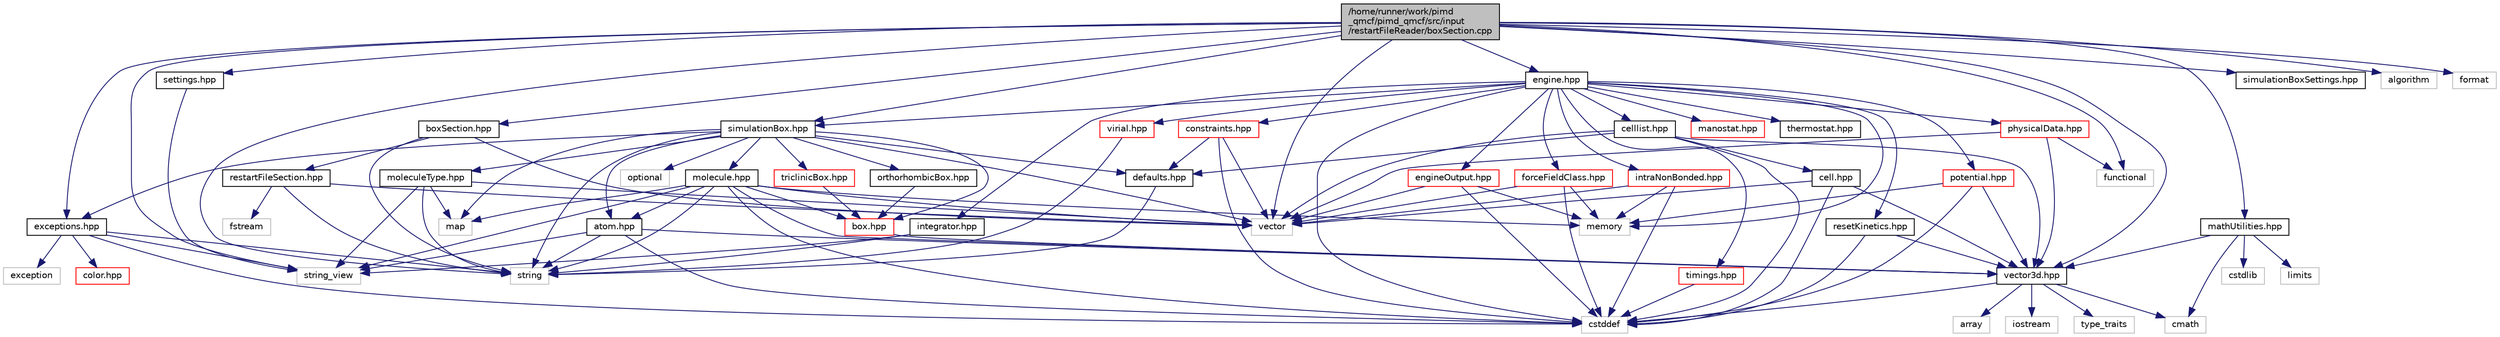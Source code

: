 digraph "/home/runner/work/pimd_qmcf/pimd_qmcf/src/input/restartFileReader/boxSection.cpp"
{
 // LATEX_PDF_SIZE
  edge [fontname="Helvetica",fontsize="10",labelfontname="Helvetica",labelfontsize="10"];
  node [fontname="Helvetica",fontsize="10",shape=record];
  Node1 [label="/home/runner/work/pimd\l_qmcf/pimd_qmcf/src/input\l/restartFileReader/boxSection.cpp",height=0.2,width=0.4,color="black", fillcolor="grey75", style="filled", fontcolor="black",tooltip=" "];
  Node1 -> Node2 [color="midnightblue",fontsize="10",style="solid",fontname="Helvetica"];
  Node2 [label="boxSection.hpp",height=0.2,width=0.4,color="black", fillcolor="white", style="filled",URL="$boxSection_8hpp.html",tooltip=" "];
  Node2 -> Node3 [color="midnightblue",fontsize="10",style="solid",fontname="Helvetica"];
  Node3 [label="restartFileSection.hpp",height=0.2,width=0.4,color="black", fillcolor="white", style="filled",URL="$restartFileSection_8hpp.html",tooltip=" "];
  Node3 -> Node4 [color="midnightblue",fontsize="10",style="solid",fontname="Helvetica"];
  Node4 [label="fstream",height=0.2,width=0.4,color="grey75", fillcolor="white", style="filled",tooltip=" "];
  Node3 -> Node5 [color="midnightblue",fontsize="10",style="solid",fontname="Helvetica"];
  Node5 [label="string",height=0.2,width=0.4,color="grey75", fillcolor="white", style="filled",tooltip=" "];
  Node3 -> Node6 [color="midnightblue",fontsize="10",style="solid",fontname="Helvetica"];
  Node6 [label="vector",height=0.2,width=0.4,color="grey75", fillcolor="white", style="filled",tooltip=" "];
  Node2 -> Node5 [color="midnightblue",fontsize="10",style="solid",fontname="Helvetica"];
  Node2 -> Node6 [color="midnightblue",fontsize="10",style="solid",fontname="Helvetica"];
  Node1 -> Node7 [color="midnightblue",fontsize="10",style="solid",fontname="Helvetica"];
  Node7 [label="engine.hpp",height=0.2,width=0.4,color="black", fillcolor="white", style="filled",URL="$engine_8hpp.html",tooltip=" "];
  Node7 -> Node8 [color="midnightblue",fontsize="10",style="solid",fontname="Helvetica"];
  Node8 [label="celllist.hpp",height=0.2,width=0.4,color="black", fillcolor="white", style="filled",URL="$celllist_8hpp.html",tooltip=" "];
  Node8 -> Node9 [color="midnightblue",fontsize="10",style="solid",fontname="Helvetica"];
  Node9 [label="cell.hpp",height=0.2,width=0.4,color="black", fillcolor="white", style="filled",URL="$cell_8hpp.html",tooltip=" "];
  Node9 -> Node10 [color="midnightblue",fontsize="10",style="solid",fontname="Helvetica"];
  Node10 [label="vector3d.hpp",height=0.2,width=0.4,color="black", fillcolor="white", style="filled",URL="$vector3d_8hpp.html",tooltip=" "];
  Node10 -> Node11 [color="midnightblue",fontsize="10",style="solid",fontname="Helvetica"];
  Node11 [label="array",height=0.2,width=0.4,color="grey75", fillcolor="white", style="filled",tooltip=" "];
  Node10 -> Node12 [color="midnightblue",fontsize="10",style="solid",fontname="Helvetica"];
  Node12 [label="cmath",height=0.2,width=0.4,color="grey75", fillcolor="white", style="filled",tooltip=" "];
  Node10 -> Node13 [color="midnightblue",fontsize="10",style="solid",fontname="Helvetica"];
  Node13 [label="cstddef",height=0.2,width=0.4,color="grey75", fillcolor="white", style="filled",tooltip=" "];
  Node10 -> Node14 [color="midnightblue",fontsize="10",style="solid",fontname="Helvetica"];
  Node14 [label="iostream",height=0.2,width=0.4,color="grey75", fillcolor="white", style="filled",tooltip=" "];
  Node10 -> Node15 [color="midnightblue",fontsize="10",style="solid",fontname="Helvetica"];
  Node15 [label="type_traits",height=0.2,width=0.4,color="grey75", fillcolor="white", style="filled",tooltip=" "];
  Node9 -> Node13 [color="midnightblue",fontsize="10",style="solid",fontname="Helvetica"];
  Node9 -> Node6 [color="midnightblue",fontsize="10",style="solid",fontname="Helvetica"];
  Node8 -> Node16 [color="midnightblue",fontsize="10",style="solid",fontname="Helvetica"];
  Node16 [label="defaults.hpp",height=0.2,width=0.4,color="black", fillcolor="white", style="filled",URL="$defaults_8hpp.html",tooltip=" "];
  Node16 -> Node5 [color="midnightblue",fontsize="10",style="solid",fontname="Helvetica"];
  Node8 -> Node10 [color="midnightblue",fontsize="10",style="solid",fontname="Helvetica"];
  Node8 -> Node13 [color="midnightblue",fontsize="10",style="solid",fontname="Helvetica"];
  Node8 -> Node6 [color="midnightblue",fontsize="10",style="solid",fontname="Helvetica"];
  Node7 -> Node17 [color="midnightblue",fontsize="10",style="solid",fontname="Helvetica"];
  Node17 [label="constraints.hpp",height=0.2,width=0.4,color="red", fillcolor="white", style="filled",URL="$constraints_8hpp.html",tooltip=" "];
  Node17 -> Node16 [color="midnightblue",fontsize="10",style="solid",fontname="Helvetica"];
  Node17 -> Node13 [color="midnightblue",fontsize="10",style="solid",fontname="Helvetica"];
  Node17 -> Node6 [color="midnightblue",fontsize="10",style="solid",fontname="Helvetica"];
  Node7 -> Node21 [color="midnightblue",fontsize="10",style="solid",fontname="Helvetica"];
  Node21 [label="engineOutput.hpp",height=0.2,width=0.4,color="red", fillcolor="white", style="filled",URL="$engineOutput_8hpp.html",tooltip=" "];
  Node21 -> Node13 [color="midnightblue",fontsize="10",style="solid",fontname="Helvetica"];
  Node21 -> Node35 [color="midnightblue",fontsize="10",style="solid",fontname="Helvetica"];
  Node35 [label="memory",height=0.2,width=0.4,color="grey75", fillcolor="white", style="filled",tooltip=" "];
  Node21 -> Node6 [color="midnightblue",fontsize="10",style="solid",fontname="Helvetica"];
  Node7 -> Node36 [color="midnightblue",fontsize="10",style="solid",fontname="Helvetica"];
  Node36 [label="forceFieldClass.hpp",height=0.2,width=0.4,color="red", fillcolor="white", style="filled",URL="$forceFieldClass_8hpp.html",tooltip=" "];
  Node36 -> Node13 [color="midnightblue",fontsize="10",style="solid",fontname="Helvetica"];
  Node36 -> Node35 [color="midnightblue",fontsize="10",style="solid",fontname="Helvetica"];
  Node36 -> Node6 [color="midnightblue",fontsize="10",style="solid",fontname="Helvetica"];
  Node7 -> Node45 [color="midnightblue",fontsize="10",style="solid",fontname="Helvetica"];
  Node45 [label="integrator.hpp",height=0.2,width=0.4,color="black", fillcolor="white", style="filled",URL="$integrator_8hpp.html",tooltip=" "];
  Node45 -> Node5 [color="midnightblue",fontsize="10",style="solid",fontname="Helvetica"];
  Node45 -> Node25 [color="midnightblue",fontsize="10",style="solid",fontname="Helvetica"];
  Node25 [label="string_view",height=0.2,width=0.4,color="grey75", fillcolor="white", style="filled",tooltip=" "];
  Node7 -> Node46 [color="midnightblue",fontsize="10",style="solid",fontname="Helvetica"];
  Node46 [label="intraNonBonded.hpp",height=0.2,width=0.4,color="red", fillcolor="white", style="filled",URL="$intraNonBonded_8hpp.html",tooltip=" "];
  Node46 -> Node13 [color="midnightblue",fontsize="10",style="solid",fontname="Helvetica"];
  Node46 -> Node35 [color="midnightblue",fontsize="10",style="solid",fontname="Helvetica"];
  Node46 -> Node6 [color="midnightblue",fontsize="10",style="solid",fontname="Helvetica"];
  Node7 -> Node50 [color="midnightblue",fontsize="10",style="solid",fontname="Helvetica"];
  Node50 [label="manostat.hpp",height=0.2,width=0.4,color="red", fillcolor="white", style="filled",URL="$manostat_8hpp.html",tooltip=" "];
  Node7 -> Node54 [color="midnightblue",fontsize="10",style="solid",fontname="Helvetica"];
  Node54 [label="physicalData.hpp",height=0.2,width=0.4,color="red", fillcolor="white", style="filled",URL="$physicalData_8hpp.html",tooltip=" "];
  Node54 -> Node10 [color="midnightblue",fontsize="10",style="solid",fontname="Helvetica"];
  Node54 -> Node55 [color="midnightblue",fontsize="10",style="solid",fontname="Helvetica"];
  Node55 [label="functional",height=0.2,width=0.4,color="grey75", fillcolor="white", style="filled",tooltip=" "];
  Node54 -> Node6 [color="midnightblue",fontsize="10",style="solid",fontname="Helvetica"];
  Node7 -> Node56 [color="midnightblue",fontsize="10",style="solid",fontname="Helvetica"];
  Node56 [label="potential.hpp",height=0.2,width=0.4,color="red", fillcolor="white", style="filled",URL="$potential_8hpp.html",tooltip=" "];
  Node56 -> Node10 [color="midnightblue",fontsize="10",style="solid",fontname="Helvetica"];
  Node56 -> Node13 [color="midnightblue",fontsize="10",style="solid",fontname="Helvetica"];
  Node56 -> Node35 [color="midnightblue",fontsize="10",style="solid",fontname="Helvetica"];
  Node7 -> Node57 [color="midnightblue",fontsize="10",style="solid",fontname="Helvetica"];
  Node57 [label="resetKinetics.hpp",height=0.2,width=0.4,color="black", fillcolor="white", style="filled",URL="$resetKinetics_8hpp.html",tooltip=" "];
  Node57 -> Node10 [color="midnightblue",fontsize="10",style="solid",fontname="Helvetica"];
  Node57 -> Node13 [color="midnightblue",fontsize="10",style="solid",fontname="Helvetica"];
  Node7 -> Node58 [color="midnightblue",fontsize="10",style="solid",fontname="Helvetica"];
  Node58 [label="simulationBox.hpp",height=0.2,width=0.4,color="black", fillcolor="white", style="filled",URL="$simulationBox_8hpp.html",tooltip=" "];
  Node58 -> Node59 [color="midnightblue",fontsize="10",style="solid",fontname="Helvetica"];
  Node59 [label="atom.hpp",height=0.2,width=0.4,color="black", fillcolor="white", style="filled",URL="$atom_8hpp.html",tooltip=" "];
  Node59 -> Node10 [color="midnightblue",fontsize="10",style="solid",fontname="Helvetica"];
  Node59 -> Node13 [color="midnightblue",fontsize="10",style="solid",fontname="Helvetica"];
  Node59 -> Node5 [color="midnightblue",fontsize="10",style="solid",fontname="Helvetica"];
  Node59 -> Node25 [color="midnightblue",fontsize="10",style="solid",fontname="Helvetica"];
  Node58 -> Node60 [color="midnightblue",fontsize="10",style="solid",fontname="Helvetica"];
  Node60 [label="box.hpp",height=0.2,width=0.4,color="red", fillcolor="white", style="filled",URL="$box_8hpp.html",tooltip=" "];
  Node60 -> Node10 [color="midnightblue",fontsize="10",style="solid",fontname="Helvetica"];
  Node58 -> Node16 [color="midnightblue",fontsize="10",style="solid",fontname="Helvetica"];
  Node58 -> Node61 [color="midnightblue",fontsize="10",style="solid",fontname="Helvetica"];
  Node61 [label="exceptions.hpp",height=0.2,width=0.4,color="black", fillcolor="white", style="filled",URL="$exceptions_8hpp.html",tooltip=" "];
  Node61 -> Node62 [color="midnightblue",fontsize="10",style="solid",fontname="Helvetica"];
  Node62 [label="color.hpp",height=0.2,width=0.4,color="red", fillcolor="white", style="filled",URL="$color_8hpp.html",tooltip=" "];
  Node61 -> Node13 [color="midnightblue",fontsize="10",style="solid",fontname="Helvetica"];
  Node61 -> Node63 [color="midnightblue",fontsize="10",style="solid",fontname="Helvetica"];
  Node63 [label="exception",height=0.2,width=0.4,color="grey75", fillcolor="white", style="filled",tooltip=" "];
  Node61 -> Node5 [color="midnightblue",fontsize="10",style="solid",fontname="Helvetica"];
  Node61 -> Node25 [color="midnightblue",fontsize="10",style="solid",fontname="Helvetica"];
  Node58 -> Node64 [color="midnightblue",fontsize="10",style="solid",fontname="Helvetica"];
  Node64 [label="molecule.hpp",height=0.2,width=0.4,color="black", fillcolor="white", style="filled",URL="$molecule_8hpp.html",tooltip=" "];
  Node64 -> Node59 [color="midnightblue",fontsize="10",style="solid",fontname="Helvetica"];
  Node64 -> Node60 [color="midnightblue",fontsize="10",style="solid",fontname="Helvetica"];
  Node64 -> Node10 [color="midnightblue",fontsize="10",style="solid",fontname="Helvetica"];
  Node64 -> Node13 [color="midnightblue",fontsize="10",style="solid",fontname="Helvetica"];
  Node64 -> Node65 [color="midnightblue",fontsize="10",style="solid",fontname="Helvetica"];
  Node65 [label="map",height=0.2,width=0.4,color="grey75", fillcolor="white", style="filled",tooltip=" "];
  Node64 -> Node35 [color="midnightblue",fontsize="10",style="solid",fontname="Helvetica"];
  Node64 -> Node5 [color="midnightblue",fontsize="10",style="solid",fontname="Helvetica"];
  Node64 -> Node25 [color="midnightblue",fontsize="10",style="solid",fontname="Helvetica"];
  Node64 -> Node6 [color="midnightblue",fontsize="10",style="solid",fontname="Helvetica"];
  Node58 -> Node66 [color="midnightblue",fontsize="10",style="solid",fontname="Helvetica"];
  Node66 [label="moleculeType.hpp",height=0.2,width=0.4,color="black", fillcolor="white", style="filled",URL="$moleculeType_8hpp.html",tooltip=" "];
  Node66 -> Node65 [color="midnightblue",fontsize="10",style="solid",fontname="Helvetica"];
  Node66 -> Node5 [color="midnightblue",fontsize="10",style="solid",fontname="Helvetica"];
  Node66 -> Node25 [color="midnightblue",fontsize="10",style="solid",fontname="Helvetica"];
  Node66 -> Node6 [color="midnightblue",fontsize="10",style="solid",fontname="Helvetica"];
  Node58 -> Node67 [color="midnightblue",fontsize="10",style="solid",fontname="Helvetica"];
  Node67 [label="orthorhombicBox.hpp",height=0.2,width=0.4,color="black", fillcolor="white", style="filled",URL="$orthorhombicBox_8hpp.html",tooltip=" "];
  Node67 -> Node60 [color="midnightblue",fontsize="10",style="solid",fontname="Helvetica"];
  Node58 -> Node68 [color="midnightblue",fontsize="10",style="solid",fontname="Helvetica"];
  Node68 [label="triclinicBox.hpp",height=0.2,width=0.4,color="red", fillcolor="white", style="filled",URL="$triclinicBox_8hpp.html",tooltip=" "];
  Node68 -> Node60 [color="midnightblue",fontsize="10",style="solid",fontname="Helvetica"];
  Node58 -> Node65 [color="midnightblue",fontsize="10",style="solid",fontname="Helvetica"];
  Node58 -> Node73 [color="midnightblue",fontsize="10",style="solid",fontname="Helvetica"];
  Node73 [label="optional",height=0.2,width=0.4,color="grey75", fillcolor="white", style="filled",tooltip=" "];
  Node58 -> Node5 [color="midnightblue",fontsize="10",style="solid",fontname="Helvetica"];
  Node58 -> Node6 [color="midnightblue",fontsize="10",style="solid",fontname="Helvetica"];
  Node7 -> Node74 [color="midnightblue",fontsize="10",style="solid",fontname="Helvetica"];
  Node74 [label="thermostat.hpp",height=0.2,width=0.4,color="black", fillcolor="white", style="filled",URL="$thermostat_8hpp.html",tooltip=" "];
  Node7 -> Node75 [color="midnightblue",fontsize="10",style="solid",fontname="Helvetica"];
  Node75 [label="timings.hpp",height=0.2,width=0.4,color="red", fillcolor="white", style="filled",URL="$timings_8hpp.html",tooltip=" "];
  Node75 -> Node13 [color="midnightblue",fontsize="10",style="solid",fontname="Helvetica"];
  Node7 -> Node77 [color="midnightblue",fontsize="10",style="solid",fontname="Helvetica"];
  Node77 [label="virial.hpp",height=0.2,width=0.4,color="red", fillcolor="white", style="filled",URL="$virial_8hpp.html",tooltip=" "];
  Node77 -> Node5 [color="midnightblue",fontsize="10",style="solid",fontname="Helvetica"];
  Node7 -> Node13 [color="midnightblue",fontsize="10",style="solid",fontname="Helvetica"];
  Node7 -> Node35 [color="midnightblue",fontsize="10",style="solid",fontname="Helvetica"];
  Node1 -> Node61 [color="midnightblue",fontsize="10",style="solid",fontname="Helvetica"];
  Node1 -> Node78 [color="midnightblue",fontsize="10",style="solid",fontname="Helvetica"];
  Node78 [label="mathUtilities.hpp",height=0.2,width=0.4,color="black", fillcolor="white", style="filled",URL="$mathUtilities_8hpp.html",tooltip=" "];
  Node78 -> Node10 [color="midnightblue",fontsize="10",style="solid",fontname="Helvetica"];
  Node78 -> Node12 [color="midnightblue",fontsize="10",style="solid",fontname="Helvetica"];
  Node78 -> Node79 [color="midnightblue",fontsize="10",style="solid",fontname="Helvetica"];
  Node79 [label="cstdlib",height=0.2,width=0.4,color="grey75", fillcolor="white", style="filled",tooltip=" "];
  Node78 -> Node80 [color="midnightblue",fontsize="10",style="solid",fontname="Helvetica"];
  Node80 [label="limits",height=0.2,width=0.4,color="grey75", fillcolor="white", style="filled",tooltip=" "];
  Node1 -> Node81 [color="midnightblue",fontsize="10",style="solid",fontname="Helvetica"];
  Node81 [label="settings.hpp",height=0.2,width=0.4,color="black", fillcolor="white", style="filled",URL="$settings_8hpp.html",tooltip=" "];
  Node81 -> Node25 [color="midnightblue",fontsize="10",style="solid",fontname="Helvetica"];
  Node1 -> Node58 [color="midnightblue",fontsize="10",style="solid",fontname="Helvetica"];
  Node1 -> Node82 [color="midnightblue",fontsize="10",style="solid",fontname="Helvetica"];
  Node82 [label="simulationBoxSettings.hpp",height=0.2,width=0.4,color="black", fillcolor="white", style="filled",URL="$simulationBoxSettings_8hpp.html",tooltip=" "];
  Node1 -> Node10 [color="midnightblue",fontsize="10",style="solid",fontname="Helvetica"];
  Node1 -> Node83 [color="midnightblue",fontsize="10",style="solid",fontname="Helvetica"];
  Node83 [label="algorithm",height=0.2,width=0.4,color="grey75", fillcolor="white", style="filled",tooltip=" "];
  Node1 -> Node84 [color="midnightblue",fontsize="10",style="solid",fontname="Helvetica"];
  Node84 [label="format",height=0.2,width=0.4,color="grey75", fillcolor="white", style="filled",tooltip=" "];
  Node1 -> Node55 [color="midnightblue",fontsize="10",style="solid",fontname="Helvetica"];
  Node1 -> Node5 [color="midnightblue",fontsize="10",style="solid",fontname="Helvetica"];
  Node1 -> Node25 [color="midnightblue",fontsize="10",style="solid",fontname="Helvetica"];
  Node1 -> Node6 [color="midnightblue",fontsize="10",style="solid",fontname="Helvetica"];
}
